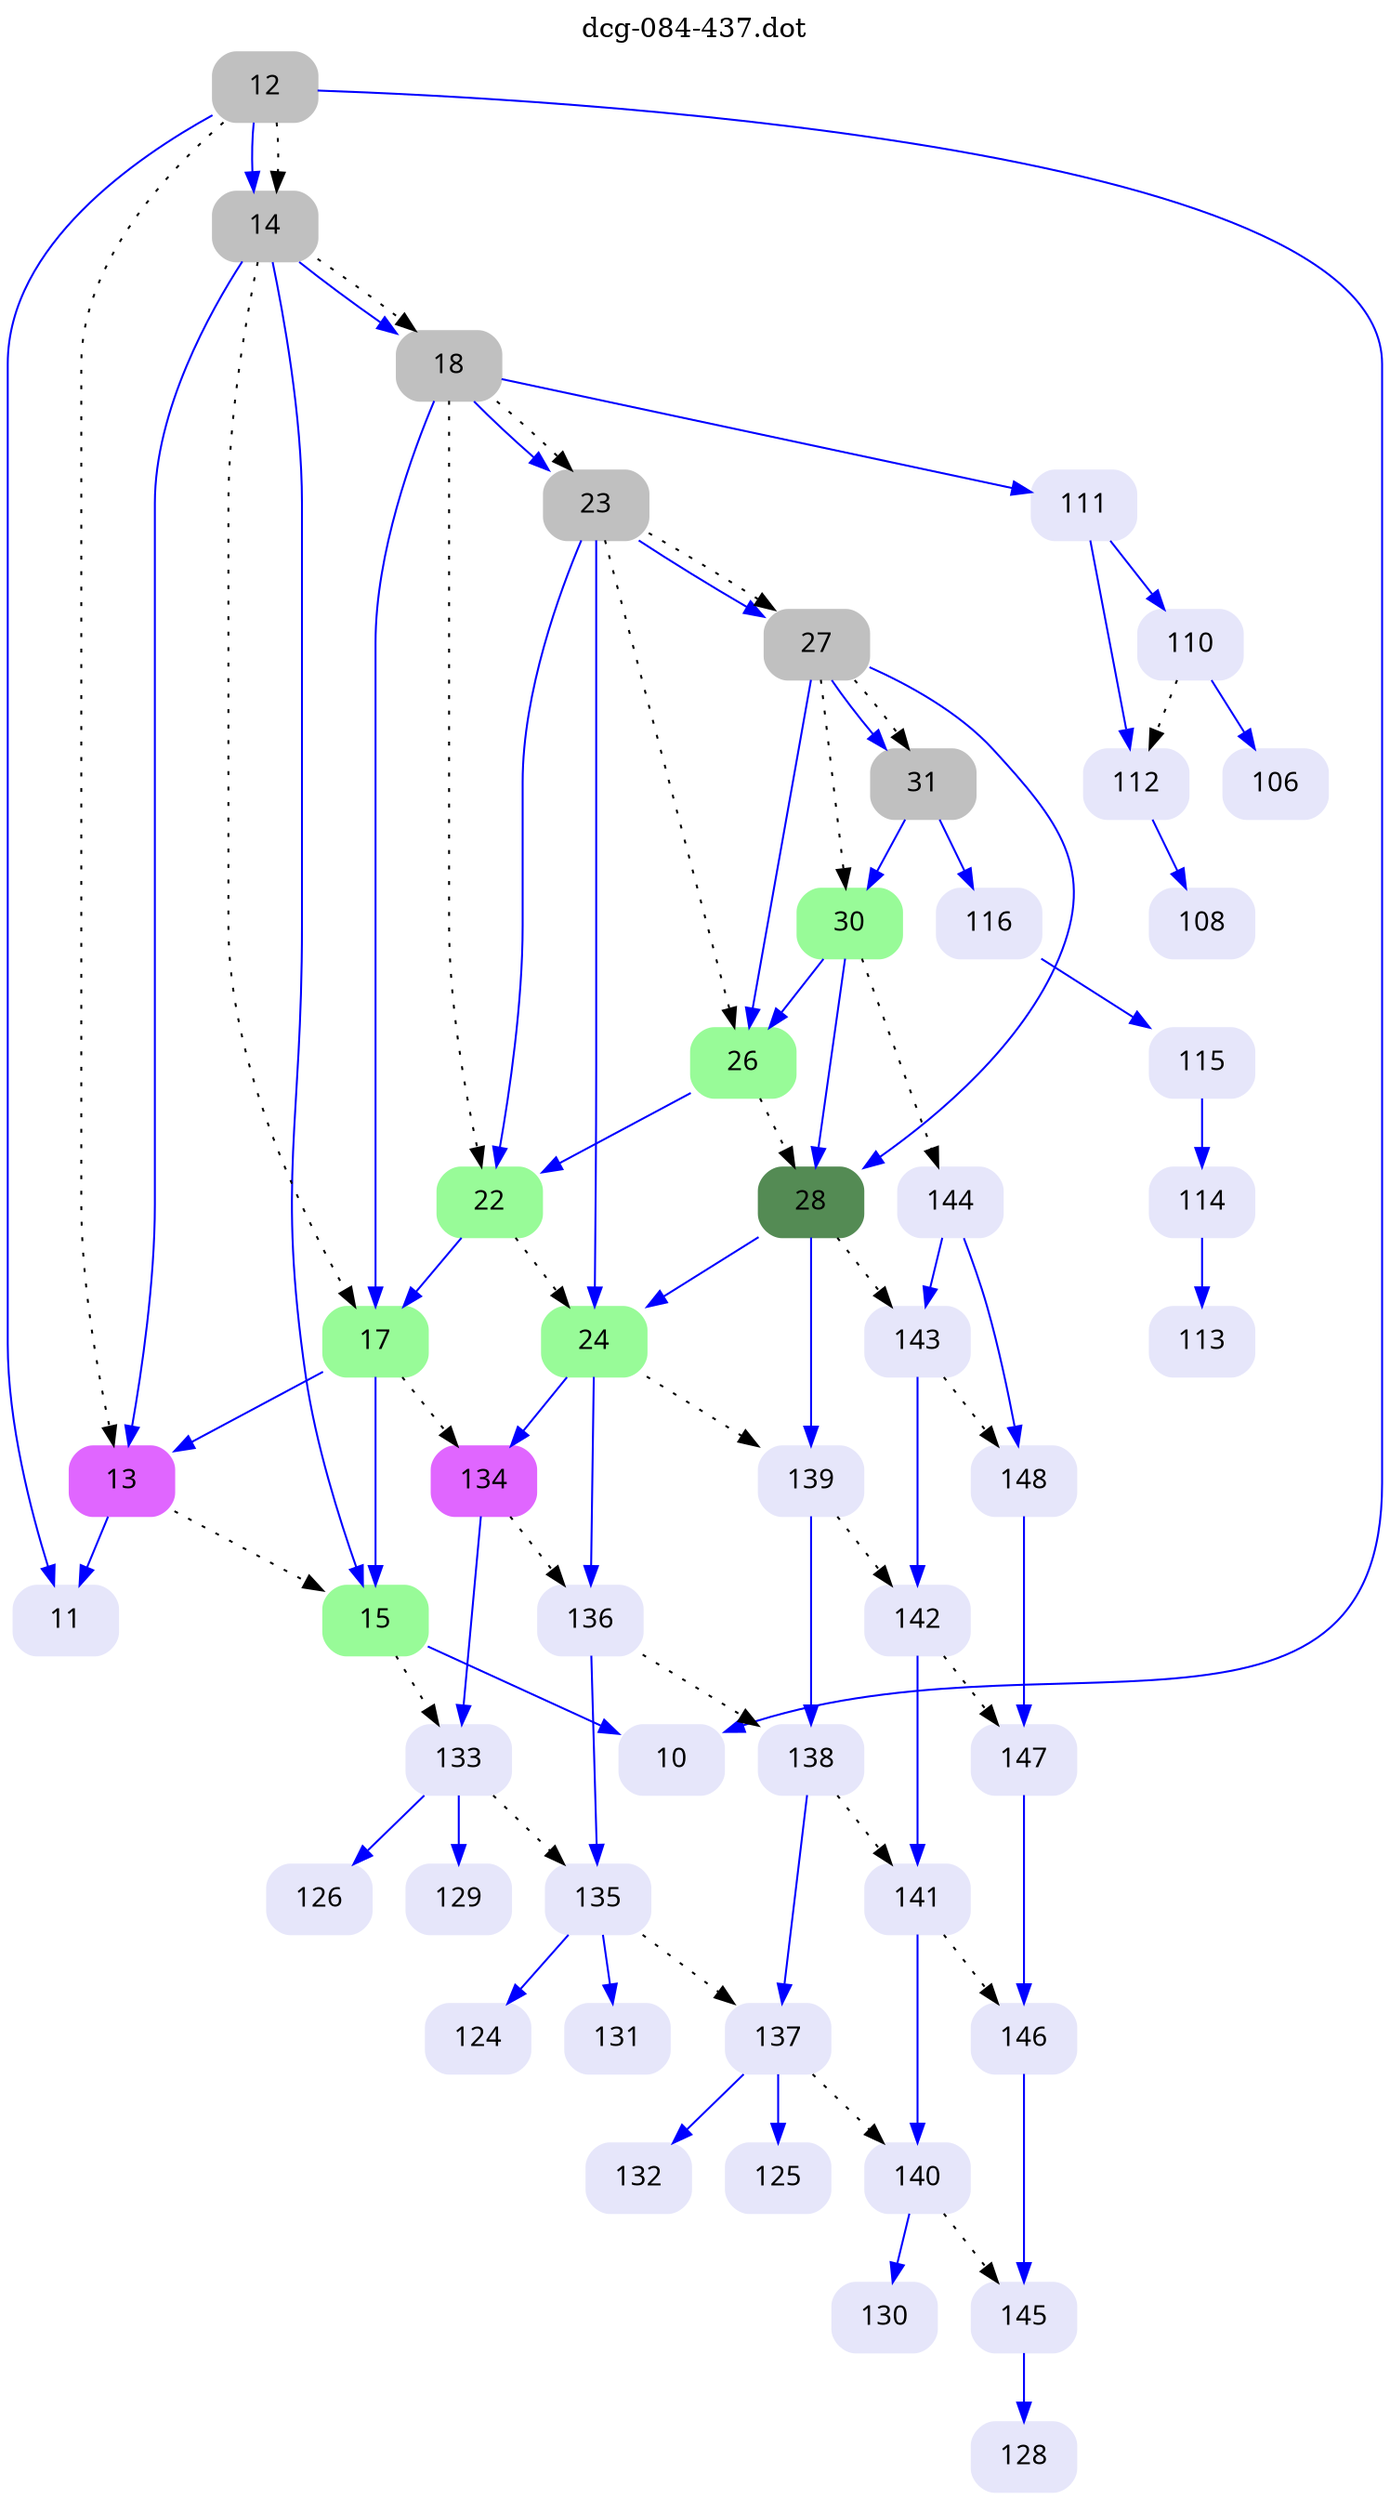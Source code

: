 digraph dcg_84 {
  labelloc="t";
  label="dcg-084-437.dot";
  node [fontname="sans-serif"];
  node [shape=box style="rounded,filled"];
  n12 [label="12" color=grey];
  n12 -> n11 [color=blue penwidth=1];
  n12 -> n10 [color=blue penwidth=1];
  n12 -> n14 [color=blue penwidth=1];
  n12 -> n13 [style=dotted,label=""];
  n12 -> n14 [style=dotted,label=""];
  n14 [label="14" color=grey];
  n14 -> n13 [color=blue penwidth=1];
  n14 -> n15 [color=blue penwidth=1];
  n14 -> n18 [color=blue penwidth=1];
  n14 -> n17 [style=dotted,label=""];
  n14 -> n18 [style=dotted,label=""];
  n18 [label="18" color=grey];
  n18 -> n17 [color=blue penwidth=1];
  n18 -> n111 [color=blue penwidth=1];
  n18 -> n23 [color=blue penwidth=1];
  n18 -> n22 [style=dotted,label=""];
  n18 -> n23 [style=dotted,label=""];
  n23 [label="23" color=grey];
  n23 -> n22 [color=blue penwidth=1];
  n23 -> n24 [color=blue penwidth=1];
  n23 -> n27 [color=blue penwidth=1];
  n23 -> n26 [style=dotted,label=""];
  n23 -> n27 [style=dotted,label=""];
  n27 [label="27" color=grey];
  n27 -> n26 [color=blue penwidth=1];
  n27 -> n28 [color=blue penwidth=1];
  n27 -> n31 [color=blue penwidth=1];
  n27 -> n30 [style=dotted,label=""];
  n27 -> n31 [style=dotted,label=""];
  n31 [label="31" color=grey];
  n31 -> n30 [color=blue penwidth=1];
  n31 -> n116 [color=blue penwidth=1];
  n116 [label="116" color=lavender];
  n116 -> n115 [color=blue penwidth=1];
  n115 [label="115" color=lavender];
  n115 -> n114 [color=blue penwidth=1];
  n114 [label="114" color=lavender];
  n114 -> n113 [color=blue penwidth=1];
  n113 [label="113" color=lavender];
  n30 [label="30" color=palegreen];
  n30 -> n26 [color=blue penwidth=1];
  n30 -> n28 [color=blue penwidth=1];
  n30 -> n144 [style=dotted,label=""];
  n28 [label="28" color=palegreen4];
  n28 -> n24 [color=blue penwidth=1];
  n28 -> n139 [color=blue penwidth=1];
  n28 -> n143 [style=dotted,label=""];
  n139 [label="139" color=lavender];
  n139 -> n138 [color=blue penwidth=1];
  n139 -> n142 [style=dotted,label=""];
  n138 [label="138" color=lavender];
  n138 -> n137 [color=blue penwidth=1];
  n138 -> n141 [style=dotted,label=""];
  n137 [label="137" color=lavender];
  n137 -> n132 [color=blue penwidth=1];
  n137 -> n125 [color=blue penwidth=1];
  n137 -> n140 [style=dotted,label=""];
  n125 [label="125" color=lavender];
  n132 [label="132" color=lavender];
  n140 [label="140" color=lavender];
  n140 -> n130 [color=blue penwidth=1];
  n140 -> n145 [style=dotted,label=""];
  n130 [label="130" color=lavender];
  n145 [label="145" color=lavender];
  n145 -> n128 [color=blue penwidth=1];
  n128 [label="128" color=lavender];
  n141 [label="141" color=lavender];
  n141 -> n140 [color=blue penwidth=1];
  n141 -> n146 [style=dotted,label=""];
  n146 [label="146" color=lavender];
  n146 -> n145 [color=blue penwidth=1];
  n142 [label="142" color=lavender];
  n142 -> n141 [color=blue penwidth=1];
  n142 -> n147 [style=dotted,label=""];
  n147 [label="147" color=lavender];
  n147 -> n146 [color=blue penwidth=1];
  n24 [label="24" color=palegreen];
  n24 -> n134 [color=blue penwidth=1];
  n24 -> n136 [color=blue penwidth=1];
  n24 -> n139 [style=dotted,label=""];
  n136 [label="136" color=lavender];
  n136 -> n135 [color=blue penwidth=1];
  n136 -> n138 [style=dotted,label=""];
  n135 [label="135" color=lavender];
  n135 -> n131 [color=blue penwidth=1];
  n135 -> n124 [color=blue penwidth=1];
  n135 -> n137 [style=dotted,label=""];
  n124 [label="124" color=lavender];
  n131 [label="131" color=lavender];
  n134 [label="134" color=mediumorchid1];
  n134 -> n133 [color=blue penwidth=1];
  n134 -> n136 [style=dotted,label=""];
  n133 [label="133" color=lavender];
  n133 -> n129 [color=blue penwidth=1];
  n133 -> n126 [color=blue penwidth=1];
  n133 -> n135 [style=dotted,label=""];
  n126 [label="126" color=lavender];
  n129 [label="129" color=lavender];
  n143 [label="143" color=lavender];
  n143 -> n142 [color=blue penwidth=1];
  n143 -> n148 [style=dotted,label=""];
  n148 [label="148" color=lavender];
  n148 -> n147 [color=blue penwidth=1];
  n26 [label="26" color=palegreen];
  n26 -> n22 [color=blue penwidth=1];
  n26 -> n28 [style=dotted,label=""];
  n22 [label="22" color=palegreen];
  n22 -> n17 [color=blue penwidth=1];
  n22 -> n24 [style=dotted,label=""];
  n17 [label="17" color=palegreen];
  n17 -> n13 [color=blue penwidth=1];
  n17 -> n15 [color=blue penwidth=1];
  n17 -> n134 [style=dotted,label=""];
  n15 [label="15" color=palegreen];
  n15 -> n10 [color=blue penwidth=1];
  n15 -> n133 [style=dotted,label=""];
  n10 [label="10" color=lavender];
  n13 [label="13" color=mediumorchid1];
  n13 -> n11 [color=blue penwidth=1];
  n13 -> n15 [style=dotted,label=""];
  n11 [label="11" color=lavender];
  n144 [label="144" color=lavender];
  n144 -> n143 [color=blue penwidth=1];
  n144 -> n148 [color=blue penwidth=1];
  n111 [label="111" color=lavender];
  n111 -> n110 [color=blue penwidth=1];
  n111 -> n112 [color=blue penwidth=1];
  n112 [label="112" color=lavender];
  n112 -> n108 [color=blue penwidth=1];
  n108 [label="108" color=lavender];
  n110 [label="110" color=lavender];
  n110 -> n106 [color=blue penwidth=1];
  n110 -> n112 [style=dotted,label=""];
  n106 [label="106" color=lavender];
}
